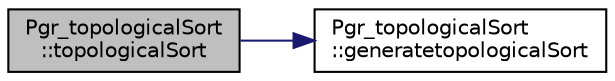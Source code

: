 digraph "Pgr_topologicalSort::topologicalSort"
{
  edge [fontname="Helvetica",fontsize="10",labelfontname="Helvetica",labelfontsize="10"];
  node [fontname="Helvetica",fontsize="10",shape=record];
  rankdir="LR";
  Node7 [label="Pgr_topologicalSort\l::topologicalSort",height=0.2,width=0.4,color="black", fillcolor="grey75", style="filled", fontcolor="black"];
  Node7 -> Node8 [color="midnightblue",fontsize="10",style="solid",fontname="Helvetica"];
  Node8 [label="Pgr_topologicalSort\l::generatetopologicalSort",height=0.2,width=0.4,color="black", fillcolor="white", style="filled",URL="$classPgr__topologicalSort.html#a72a8146e69dcc2aef4e9d559ddc6f06e"];
}
